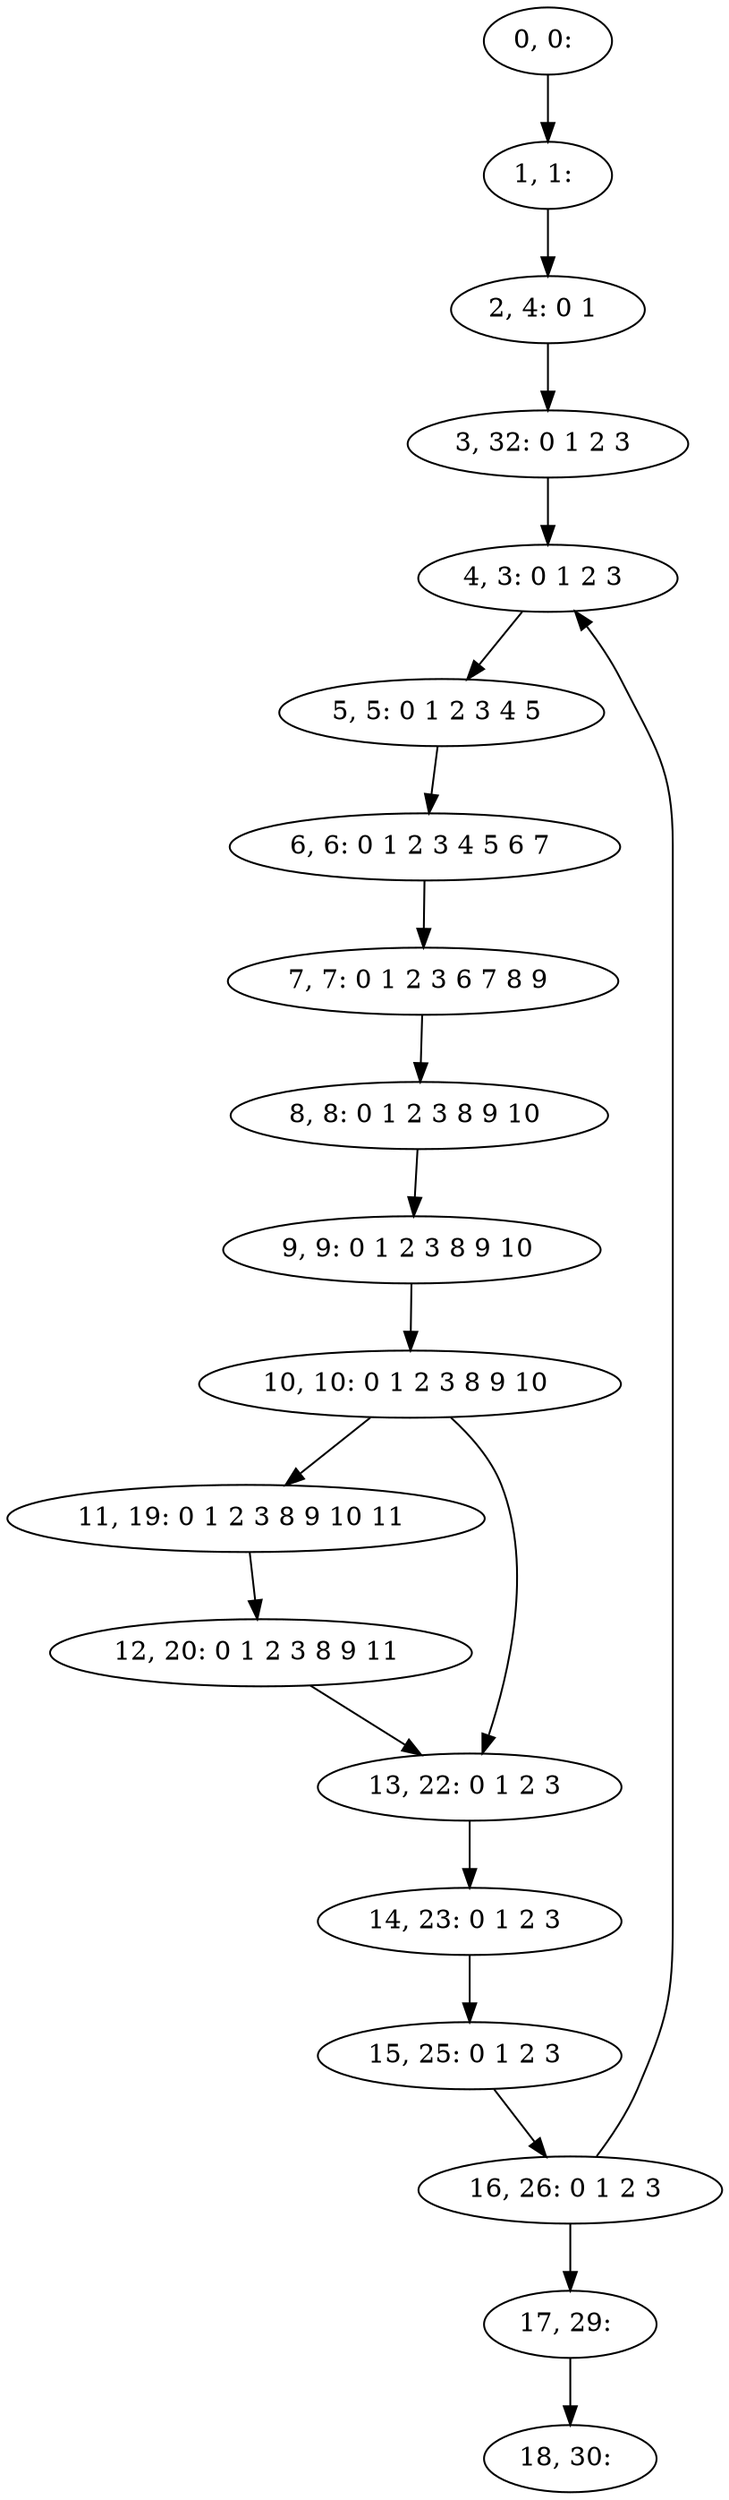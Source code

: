 digraph G {
0[label="0, 0: "];
1[label="1, 1: "];
2[label="2, 4: 0 1 "];
3[label="3, 32: 0 1 2 3 "];
4[label="4, 3: 0 1 2 3 "];
5[label="5, 5: 0 1 2 3 4 5 "];
6[label="6, 6: 0 1 2 3 4 5 6 7 "];
7[label="7, 7: 0 1 2 3 6 7 8 9 "];
8[label="8, 8: 0 1 2 3 8 9 10 "];
9[label="9, 9: 0 1 2 3 8 9 10 "];
10[label="10, 10: 0 1 2 3 8 9 10 "];
11[label="11, 19: 0 1 2 3 8 9 10 11 "];
12[label="12, 20: 0 1 2 3 8 9 11 "];
13[label="13, 22: 0 1 2 3 "];
14[label="14, 23: 0 1 2 3 "];
15[label="15, 25: 0 1 2 3 "];
16[label="16, 26: 0 1 2 3 "];
17[label="17, 29: "];
18[label="18, 30: "];
0->1 ;
1->2 ;
2->3 ;
3->4 ;
4->5 ;
5->6 ;
6->7 ;
7->8 ;
8->9 ;
9->10 ;
10->11 ;
10->13 ;
11->12 ;
12->13 ;
13->14 ;
14->15 ;
15->16 ;
16->17 ;
16->4 ;
17->18 ;
}
